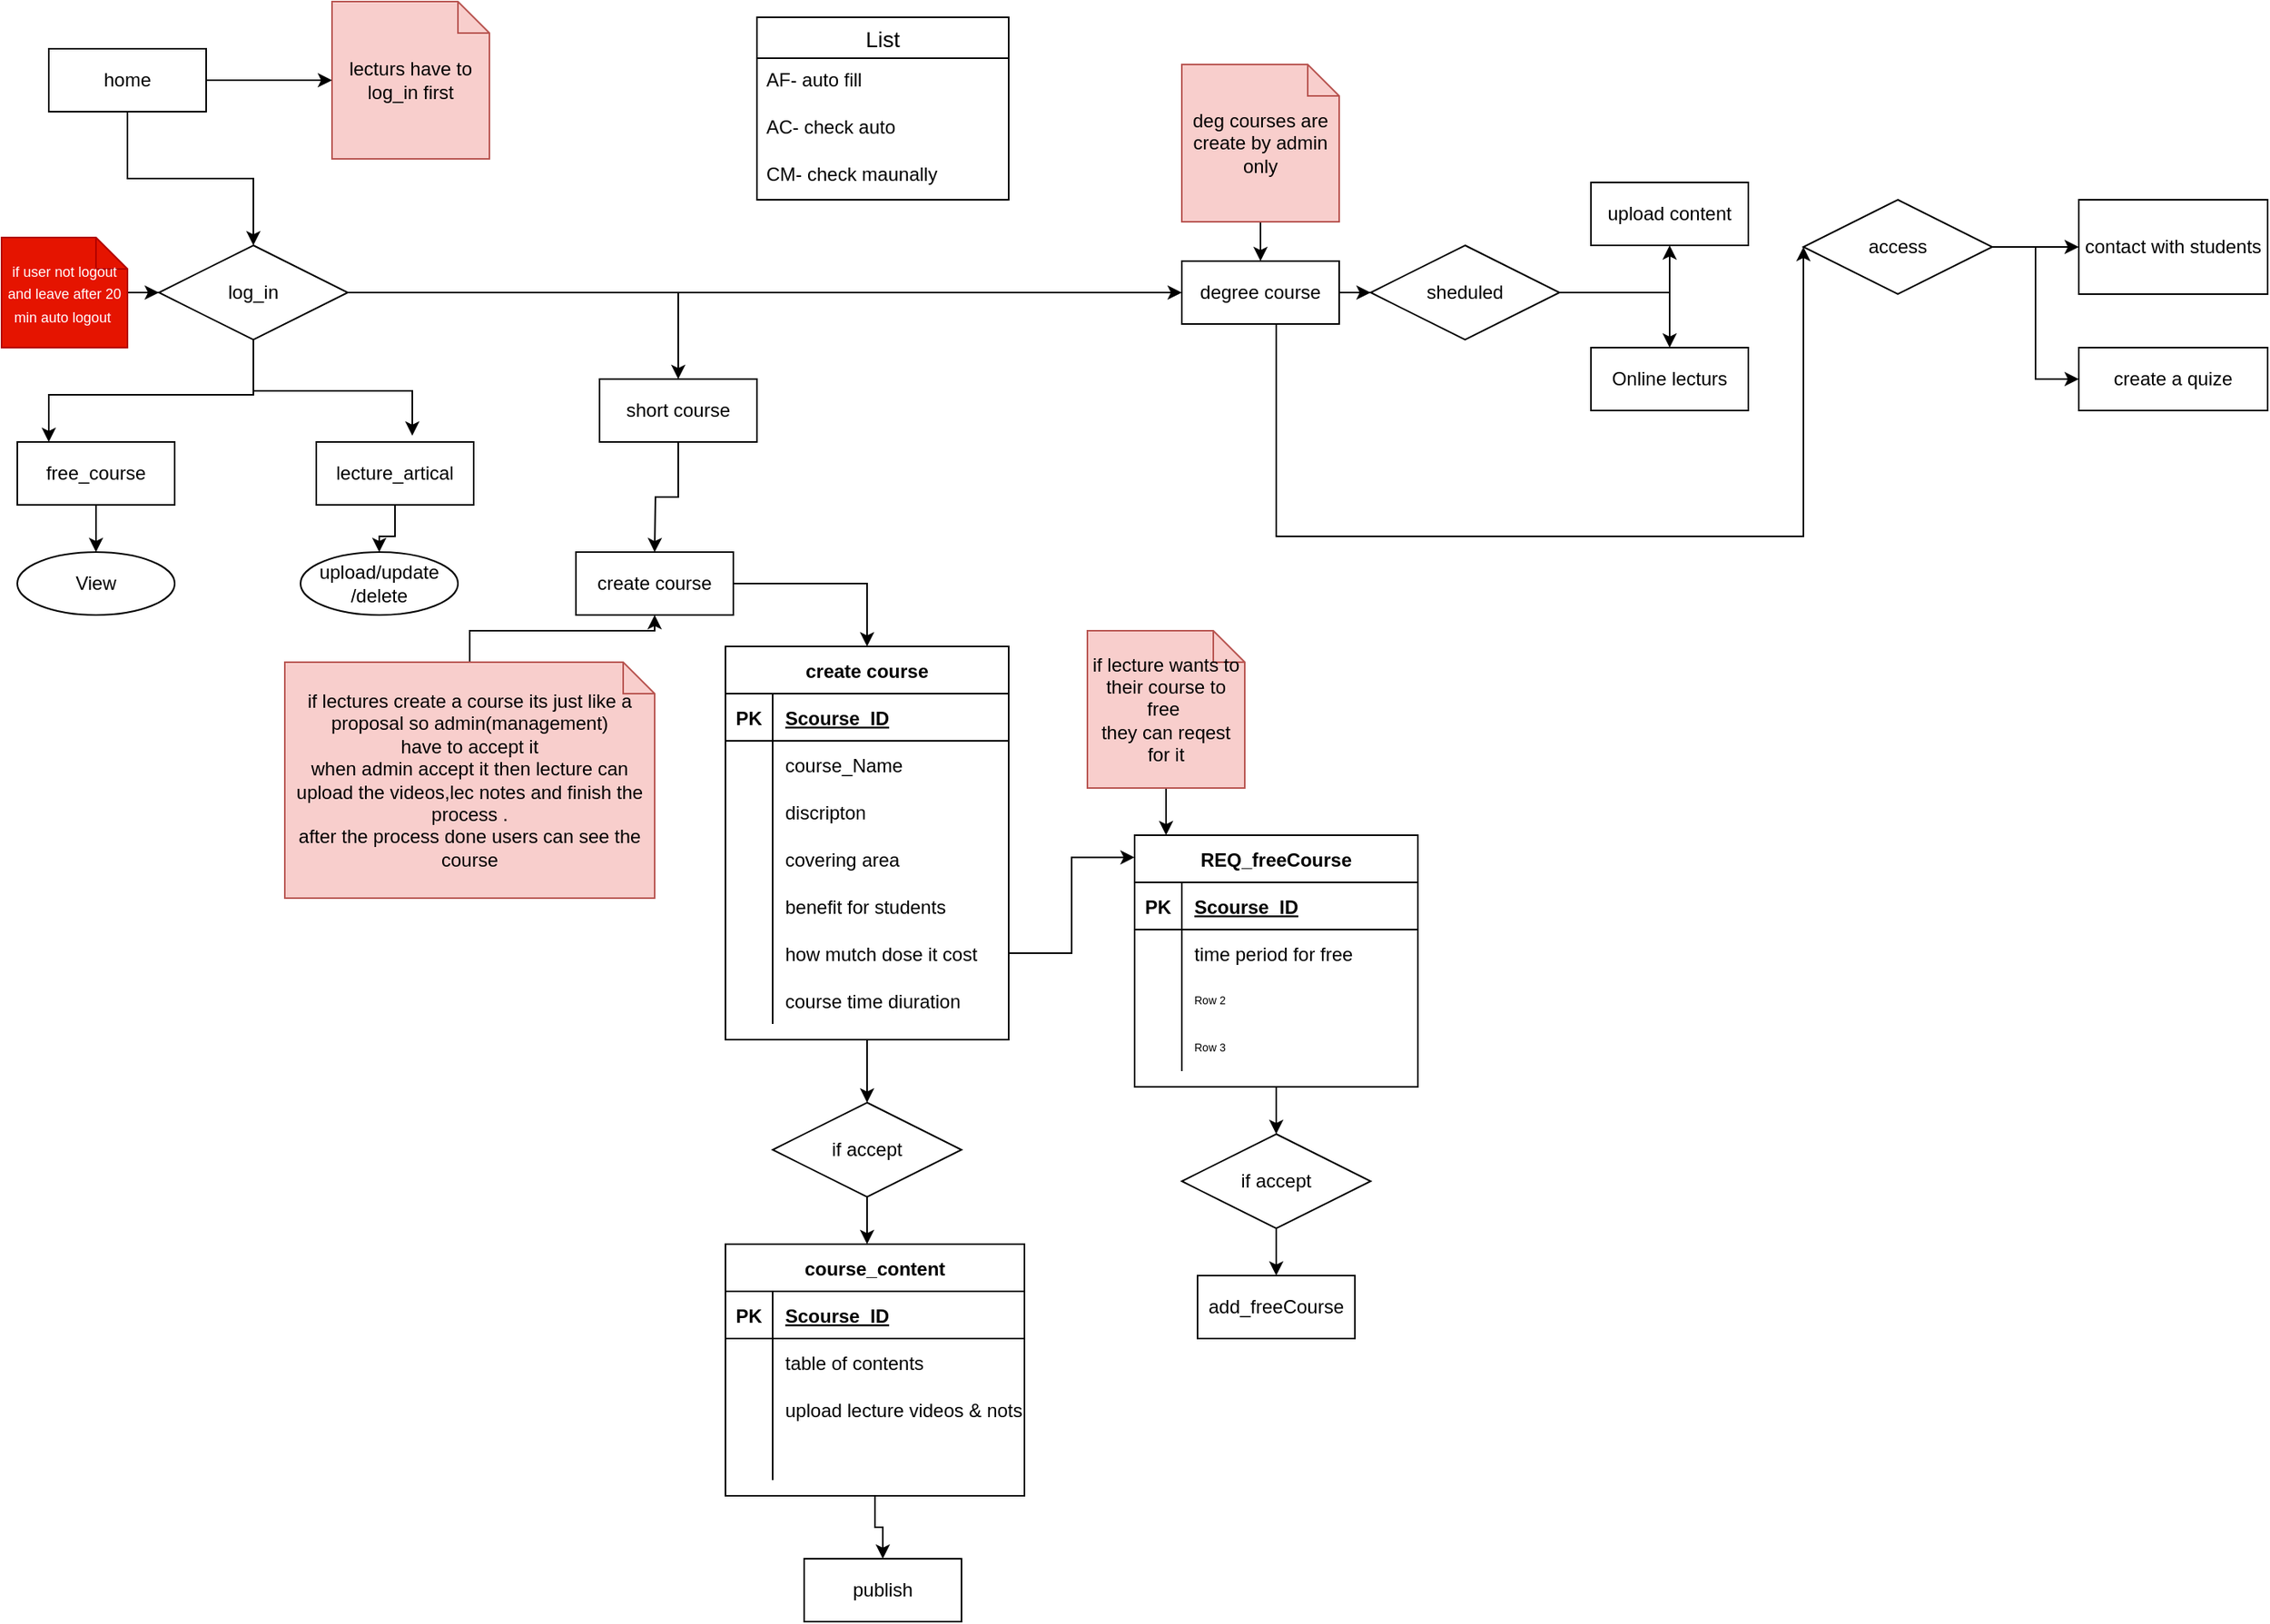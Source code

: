 <mxfile version="14.9.6" type="device"><diagram id="F09573pkHg5gLPBDCzIH" name="Page-1"><mxGraphModel dx="2595" dy="1540" grid="1" gridSize="10" guides="1" tooltips="1" connect="1" arrows="1" fold="1" page="1" pageScale="1" pageWidth="850" pageHeight="1100" math="0" shadow="0"><root><mxCell id="0"/><mxCell id="1" parent="0"/><mxCell id="kb7XsU-0HF1aktOe5NWu-139" value="home" style="whiteSpace=wrap;html=1;align=center;" vertex="1" parent="1"><mxGeometry x="40" y="70" width="100" height="40" as="geometry"/></mxCell><mxCell id="kb7XsU-0HF1aktOe5NWu-279" style="edgeStyle=orthogonalEdgeStyle;rounded=0;orthogonalLoop=1;jettySize=auto;html=1;entryX=0.5;entryY=0;entryDx=0;entryDy=0;" edge="1" parent="1" source="kb7XsU-0HF1aktOe5NWu-143" target="kb7XsU-0HF1aktOe5NWu-173"><mxGeometry relative="1" as="geometry"/></mxCell><mxCell id="kb7XsU-0HF1aktOe5NWu-280" style="edgeStyle=orthogonalEdgeStyle;rounded=0;orthogonalLoop=1;jettySize=auto;html=1;" edge="1" parent="1" source="kb7XsU-0HF1aktOe5NWu-143"><mxGeometry relative="1" as="geometry"><mxPoint x="760" y="225" as="targetPoint"/></mxGeometry></mxCell><mxCell id="kb7XsU-0HF1aktOe5NWu-143" value="log_in" style="shape=rhombus;perimeter=rhombusPerimeter;whiteSpace=wrap;html=1;align=center;" vertex="1" parent="1"><mxGeometry x="110" y="195" width="120" height="60" as="geometry"/></mxCell><mxCell id="kb7XsU-0HF1aktOe5NWu-137" style="edgeStyle=orthogonalEdgeStyle;rounded=0;orthogonalLoop=1;jettySize=auto;html=1;entryX=0.5;entryY=0;entryDx=0;entryDy=0;" edge="1" parent="1" source="kb7XsU-0HF1aktOe5NWu-139" target="kb7XsU-0HF1aktOe5NWu-143"><mxGeometry x="40" y="40" as="geometry"><mxPoint x="120" y="170" as="targetPoint"/></mxGeometry></mxCell><mxCell id="kb7XsU-0HF1aktOe5NWu-278" value="" style="edgeStyle=orthogonalEdgeStyle;rounded=0;orthogonalLoop=1;jettySize=auto;html=1;" edge="1" parent="1" source="kb7XsU-0HF1aktOe5NWu-160" target="kb7XsU-0HF1aktOe5NWu-277"><mxGeometry relative="1" as="geometry"/></mxCell><mxCell id="kb7XsU-0HF1aktOe5NWu-160" value="free_course" style="whiteSpace=wrap;html=1;align=center;" vertex="1" parent="1"><mxGeometry x="20" y="320" width="100" height="40" as="geometry"/></mxCell><mxCell id="kb7XsU-0HF1aktOe5NWu-141" style="edgeStyle=orthogonalEdgeStyle;rounded=0;orthogonalLoop=1;jettySize=auto;html=1;" edge="1" parent="1" source="kb7XsU-0HF1aktOe5NWu-143" target="kb7XsU-0HF1aktOe5NWu-160"><mxGeometry x="40" y="40" as="geometry"><Array as="points"><mxPoint x="170" y="290"/><mxPoint x="40" y="290"/></Array></mxGeometry></mxCell><mxCell id="kb7XsU-0HF1aktOe5NWu-276" value="" style="edgeStyle=orthogonalEdgeStyle;rounded=0;orthogonalLoop=1;jettySize=auto;html=1;" edge="1" parent="1" source="kb7XsU-0HF1aktOe5NWu-161" target="kb7XsU-0HF1aktOe5NWu-275"><mxGeometry relative="1" as="geometry"/></mxCell><mxCell id="kb7XsU-0HF1aktOe5NWu-161" value="lecture_artical" style="whiteSpace=wrap;html=1;align=center;" vertex="1" parent="1"><mxGeometry x="210" y="320" width="100" height="40" as="geometry"/></mxCell><mxCell id="kb7XsU-0HF1aktOe5NWu-140" style="edgeStyle=orthogonalEdgeStyle;rounded=0;orthogonalLoop=1;jettySize=auto;html=1;entryX=0.61;entryY=-0.1;entryDx=0;entryDy=0;entryPerimeter=0;" edge="1" parent="1" source="kb7XsU-0HF1aktOe5NWu-143" target="kb7XsU-0HF1aktOe5NWu-161"><mxGeometry x="40" y="40" as="geometry"/></mxCell><mxCell id="kb7XsU-0HF1aktOe5NWu-165" value="lecturs have to log_in first" style="shape=note;size=20;whiteSpace=wrap;html=1;fillColor=#f8cecc;strokeColor=#b85450;" vertex="1" parent="1"><mxGeometry x="220" y="40" width="100" height="100" as="geometry"/></mxCell><mxCell id="kb7XsU-0HF1aktOe5NWu-138" style="edgeStyle=orthogonalEdgeStyle;rounded=0;orthogonalLoop=1;jettySize=auto;html=1;entryX=0;entryY=0.5;entryDx=0;entryDy=0;entryPerimeter=0;" edge="1" parent="1" source="kb7XsU-0HF1aktOe5NWu-139" target="kb7XsU-0HF1aktOe5NWu-165"><mxGeometry x="40" y="40" as="geometry"/></mxCell><mxCell id="kb7XsU-0HF1aktOe5NWu-166" style="edgeStyle=orthogonalEdgeStyle;rounded=0;orthogonalLoop=1;jettySize=auto;html=1;" edge="1" parent="1" source="kb7XsU-0HF1aktOe5NWu-167" target="kb7XsU-0HF1aktOe5NWu-143"><mxGeometry x="40" y="40" as="geometry"/></mxCell><mxCell id="kb7XsU-0HF1aktOe5NWu-167" value="&lt;font style=&quot;font-size: 9px&quot;&gt;if user not logout and leave after 20 min auto logout&amp;nbsp;&lt;/font&gt;" style="shape=note;size=20;whiteSpace=wrap;html=1;fillColor=#e51400;strokeColor=#B20000;fontColor=#ffffff;" vertex="1" parent="1"><mxGeometry x="10" y="190" width="80" height="70" as="geometry"/></mxCell><mxCell id="kb7XsU-0HF1aktOe5NWu-282" value="" style="edgeStyle=orthogonalEdgeStyle;rounded=0;orthogonalLoop=1;jettySize=auto;html=1;" edge="1" parent="1" source="kb7XsU-0HF1aktOe5NWu-173"><mxGeometry relative="1" as="geometry"><mxPoint x="425" y="390" as="targetPoint"/></mxGeometry></mxCell><mxCell id="kb7XsU-0HF1aktOe5NWu-173" value="short course" style="whiteSpace=wrap;html=1;align=center;fillColor=none;" vertex="1" parent="1"><mxGeometry x="390" y="280" width="100" height="40" as="geometry"/></mxCell><mxCell id="kb7XsU-0HF1aktOe5NWu-356" value="" style="edgeStyle=orthogonalEdgeStyle;rounded=0;orthogonalLoop=1;jettySize=auto;html=1;fontSize=7;entryX=0;entryY=0.5;entryDx=0;entryDy=0;" edge="1" parent="1" source="kb7XsU-0HF1aktOe5NWu-175" target="kb7XsU-0HF1aktOe5NWu-359"><mxGeometry relative="1" as="geometry"><mxPoint x="920" y="250" as="targetPoint"/></mxGeometry></mxCell><mxCell id="kb7XsU-0HF1aktOe5NWu-363" style="edgeStyle=orthogonalEdgeStyle;rounded=0;orthogonalLoop=1;jettySize=auto;html=1;entryX=0;entryY=0.5;entryDx=0;entryDy=0;fontSize=12;" edge="1" parent="1" source="kb7XsU-0HF1aktOe5NWu-175" target="kb7XsU-0HF1aktOe5NWu-362"><mxGeometry relative="1" as="geometry"><Array as="points"><mxPoint x="820" y="380"/></Array></mxGeometry></mxCell><mxCell id="kb7XsU-0HF1aktOe5NWu-175" value="degree course" style="whiteSpace=wrap;html=1;align=center;fillColor=none;" vertex="1" parent="1"><mxGeometry x="760" y="205" width="100" height="40" as="geometry"/></mxCell><mxCell id="kb7XsU-0HF1aktOe5NWu-180" value="List" style="swimlane;fontStyle=0;childLayout=stackLayout;horizontal=1;startSize=26;horizontalStack=0;resizeParent=1;resizeParentMax=0;resizeLast=0;collapsible=1;marginBottom=0;align=center;fontSize=14;fillColor=none;" vertex="1" parent="1"><mxGeometry x="490" y="50" width="160" height="116" as="geometry"/></mxCell><mxCell id="kb7XsU-0HF1aktOe5NWu-181" value="AF- auto fill" style="text;strokeColor=none;fillColor=none;spacingLeft=4;spacingRight=4;overflow=hidden;rotatable=0;points=[[0,0.5],[1,0.5]];portConstraint=eastwest;fontSize=12;" vertex="1" parent="kb7XsU-0HF1aktOe5NWu-180"><mxGeometry y="26" width="160" height="30" as="geometry"/></mxCell><mxCell id="kb7XsU-0HF1aktOe5NWu-182" value="AC- check auto" style="text;strokeColor=none;fillColor=none;spacingLeft=4;spacingRight=4;overflow=hidden;rotatable=0;points=[[0,0.5],[1,0.5]];portConstraint=eastwest;fontSize=12;" vertex="1" parent="kb7XsU-0HF1aktOe5NWu-180"><mxGeometry y="56" width="160" height="30" as="geometry"/></mxCell><mxCell id="kb7XsU-0HF1aktOe5NWu-183" value="CM- check maunally" style="text;strokeColor=none;fillColor=none;spacingLeft=4;spacingRight=4;overflow=hidden;rotatable=0;points=[[0,0.5],[1,0.5]];portConstraint=eastwest;fontSize=12;" vertex="1" parent="kb7XsU-0HF1aktOe5NWu-180"><mxGeometry y="86" width="160" height="30" as="geometry"/></mxCell><mxCell id="kb7XsU-0HF1aktOe5NWu-275" value="upload/update&lt;br&gt;/delete" style="ellipse;whiteSpace=wrap;html=1;" vertex="1" parent="1"><mxGeometry x="200" y="390" width="100" height="40" as="geometry"/></mxCell><mxCell id="kb7XsU-0HF1aktOe5NWu-277" value="View" style="ellipse;whiteSpace=wrap;html=1;" vertex="1" parent="1"><mxGeometry x="20" y="390" width="100" height="40" as="geometry"/></mxCell><mxCell id="kb7XsU-0HF1aktOe5NWu-345" style="edgeStyle=orthogonalEdgeStyle;rounded=0;orthogonalLoop=1;jettySize=auto;html=1;entryX=0.5;entryY=1;entryDx=0;entryDy=0;fontSize=7;" edge="1" parent="1" source="kb7XsU-0HF1aktOe5NWu-283" target="kb7XsU-0HF1aktOe5NWu-284"><mxGeometry relative="1" as="geometry"/></mxCell><mxCell id="kb7XsU-0HF1aktOe5NWu-283" value="if lectures create a course its just like a proposal so&amp;nbsp;admin(management)&lt;br&gt;have to accept it&lt;br&gt;when admin accept it then lecture can upload the videos,lec notes and finish the process .&lt;br&gt;after the process done users can see the course" style="shape=note;size=20;whiteSpace=wrap;html=1;fillColor=#f8cecc;strokeColor=#b85450;" vertex="1" parent="1"><mxGeometry x="190" y="460" width="235" height="150" as="geometry"/></mxCell><mxCell id="kb7XsU-0HF1aktOe5NWu-310" style="edgeStyle=orthogonalEdgeStyle;rounded=0;orthogonalLoop=1;jettySize=auto;html=1;entryX=0.5;entryY=0;entryDx=0;entryDy=0;" edge="1" parent="1" source="kb7XsU-0HF1aktOe5NWu-284" target="kb7XsU-0HF1aktOe5NWu-285"><mxGeometry relative="1" as="geometry"><Array as="points"><mxPoint x="560" y="410"/></Array></mxGeometry></mxCell><mxCell id="kb7XsU-0HF1aktOe5NWu-284" value="create course" style="whiteSpace=wrap;html=1;align=center;" vertex="1" parent="1"><mxGeometry x="375" y="390" width="100" height="40" as="geometry"/></mxCell><mxCell id="kb7XsU-0HF1aktOe5NWu-312" style="edgeStyle=orthogonalEdgeStyle;rounded=0;orthogonalLoop=1;jettySize=auto;html=1;entryX=0.5;entryY=0;entryDx=0;entryDy=0;" edge="1" parent="1" source="kb7XsU-0HF1aktOe5NWu-285" target="kb7XsU-0HF1aktOe5NWu-311"><mxGeometry relative="1" as="geometry"/></mxCell><mxCell id="kb7XsU-0HF1aktOe5NWu-285" value="create course" style="shape=table;startSize=30;container=1;collapsible=1;childLayout=tableLayout;fixedRows=1;rowLines=0;fontStyle=1;align=center;resizeLast=1;" vertex="1" parent="1"><mxGeometry x="470" y="450" width="180" height="250" as="geometry"/></mxCell><mxCell id="kb7XsU-0HF1aktOe5NWu-286" value="" style="shape=partialRectangle;collapsible=0;dropTarget=0;pointerEvents=0;fillColor=none;top=0;left=0;bottom=1;right=0;points=[[0,0.5],[1,0.5]];portConstraint=eastwest;" vertex="1" parent="kb7XsU-0HF1aktOe5NWu-285"><mxGeometry y="30" width="180" height="30" as="geometry"/></mxCell><mxCell id="kb7XsU-0HF1aktOe5NWu-287" value="PK" style="shape=partialRectangle;connectable=0;fillColor=none;top=0;left=0;bottom=0;right=0;fontStyle=1;overflow=hidden;" vertex="1" parent="kb7XsU-0HF1aktOe5NWu-286"><mxGeometry width="30" height="30" as="geometry"/></mxCell><mxCell id="kb7XsU-0HF1aktOe5NWu-288" value="Scourse_ID" style="shape=partialRectangle;connectable=0;fillColor=none;top=0;left=0;bottom=0;right=0;align=left;spacingLeft=6;fontStyle=5;overflow=hidden;" vertex="1" parent="kb7XsU-0HF1aktOe5NWu-286"><mxGeometry x="30" width="150" height="30" as="geometry"/></mxCell><mxCell id="kb7XsU-0HF1aktOe5NWu-289" value="" style="shape=partialRectangle;collapsible=0;dropTarget=0;pointerEvents=0;fillColor=none;top=0;left=0;bottom=0;right=0;points=[[0,0.5],[1,0.5]];portConstraint=eastwest;" vertex="1" parent="kb7XsU-0HF1aktOe5NWu-285"><mxGeometry y="60" width="180" height="30" as="geometry"/></mxCell><mxCell id="kb7XsU-0HF1aktOe5NWu-290" value="" style="shape=partialRectangle;connectable=0;fillColor=none;top=0;left=0;bottom=0;right=0;editable=1;overflow=hidden;" vertex="1" parent="kb7XsU-0HF1aktOe5NWu-289"><mxGeometry width="30" height="30" as="geometry"/></mxCell><mxCell id="kb7XsU-0HF1aktOe5NWu-291" value="course_Name" style="shape=partialRectangle;connectable=0;fillColor=none;top=0;left=0;bottom=0;right=0;align=left;spacingLeft=6;overflow=hidden;" vertex="1" parent="kb7XsU-0HF1aktOe5NWu-289"><mxGeometry x="30" width="150" height="30" as="geometry"/></mxCell><mxCell id="kb7XsU-0HF1aktOe5NWu-292" value="" style="shape=partialRectangle;collapsible=0;dropTarget=0;pointerEvents=0;fillColor=none;top=0;left=0;bottom=0;right=0;points=[[0,0.5],[1,0.5]];portConstraint=eastwest;" vertex="1" parent="kb7XsU-0HF1aktOe5NWu-285"><mxGeometry y="90" width="180" height="30" as="geometry"/></mxCell><mxCell id="kb7XsU-0HF1aktOe5NWu-293" value="" style="shape=partialRectangle;connectable=0;fillColor=none;top=0;left=0;bottom=0;right=0;editable=1;overflow=hidden;" vertex="1" parent="kb7XsU-0HF1aktOe5NWu-292"><mxGeometry width="30" height="30" as="geometry"/></mxCell><mxCell id="kb7XsU-0HF1aktOe5NWu-294" value="discripton" style="shape=partialRectangle;connectable=0;fillColor=none;top=0;left=0;bottom=0;right=0;align=left;spacingLeft=6;overflow=hidden;" vertex="1" parent="kb7XsU-0HF1aktOe5NWu-292"><mxGeometry x="30" width="150" height="30" as="geometry"/></mxCell><mxCell id="kb7XsU-0HF1aktOe5NWu-295" value="" style="shape=partialRectangle;collapsible=0;dropTarget=0;pointerEvents=0;fillColor=none;top=0;left=0;bottom=0;right=0;points=[[0,0.5],[1,0.5]];portConstraint=eastwest;" vertex="1" parent="kb7XsU-0HF1aktOe5NWu-285"><mxGeometry y="120" width="180" height="30" as="geometry"/></mxCell><mxCell id="kb7XsU-0HF1aktOe5NWu-296" value="" style="shape=partialRectangle;connectable=0;fillColor=none;top=0;left=0;bottom=0;right=0;editable=1;overflow=hidden;" vertex="1" parent="kb7XsU-0HF1aktOe5NWu-295"><mxGeometry width="30" height="30" as="geometry"/></mxCell><mxCell id="kb7XsU-0HF1aktOe5NWu-297" value="covering area " style="shape=partialRectangle;connectable=0;fillColor=none;top=0;left=0;bottom=0;right=0;align=left;spacingLeft=6;overflow=hidden;" vertex="1" parent="kb7XsU-0HF1aktOe5NWu-295"><mxGeometry x="30" width="150" height="30" as="geometry"/></mxCell><mxCell id="kb7XsU-0HF1aktOe5NWu-299" value="" style="shape=partialRectangle;collapsible=0;dropTarget=0;pointerEvents=0;fillColor=none;top=0;left=0;bottom=0;right=0;points=[[0,0.5],[1,0.5]];portConstraint=eastwest;" vertex="1" parent="kb7XsU-0HF1aktOe5NWu-285"><mxGeometry y="150" width="180" height="30" as="geometry"/></mxCell><mxCell id="kb7XsU-0HF1aktOe5NWu-300" value="" style="shape=partialRectangle;connectable=0;fillColor=none;top=0;left=0;bottom=0;right=0;editable=1;overflow=hidden;" vertex="1" parent="kb7XsU-0HF1aktOe5NWu-299"><mxGeometry width="30" height="30" as="geometry"/></mxCell><mxCell id="kb7XsU-0HF1aktOe5NWu-301" value="benefit for students" style="shape=partialRectangle;connectable=0;fillColor=none;top=0;left=0;bottom=0;right=0;align=left;spacingLeft=6;overflow=hidden;" vertex="1" parent="kb7XsU-0HF1aktOe5NWu-299"><mxGeometry x="30" width="150" height="30" as="geometry"/></mxCell><mxCell id="kb7XsU-0HF1aktOe5NWu-303" value="" style="shape=partialRectangle;collapsible=0;dropTarget=0;pointerEvents=0;fillColor=none;top=0;left=0;bottom=0;right=0;points=[[0,0.5],[1,0.5]];portConstraint=eastwest;" vertex="1" parent="kb7XsU-0HF1aktOe5NWu-285"><mxGeometry y="180" width="180" height="30" as="geometry"/></mxCell><mxCell id="kb7XsU-0HF1aktOe5NWu-304" value="" style="shape=partialRectangle;connectable=0;fillColor=none;top=0;left=0;bottom=0;right=0;editable=1;overflow=hidden;" vertex="1" parent="kb7XsU-0HF1aktOe5NWu-303"><mxGeometry width="30" height="30" as="geometry"/></mxCell><mxCell id="kb7XsU-0HF1aktOe5NWu-305" value="how mutch dose it cost" style="shape=partialRectangle;connectable=0;fillColor=none;top=0;left=0;bottom=0;right=0;align=left;spacingLeft=6;overflow=hidden;" vertex="1" parent="kb7XsU-0HF1aktOe5NWu-303"><mxGeometry x="30" width="150" height="30" as="geometry"/></mxCell><mxCell id="kb7XsU-0HF1aktOe5NWu-307" value="" style="shape=partialRectangle;collapsible=0;dropTarget=0;pointerEvents=0;fillColor=none;top=0;left=0;bottom=0;right=0;points=[[0,0.5],[1,0.5]];portConstraint=eastwest;" vertex="1" parent="kb7XsU-0HF1aktOe5NWu-285"><mxGeometry y="210" width="180" height="30" as="geometry"/></mxCell><mxCell id="kb7XsU-0HF1aktOe5NWu-308" value="" style="shape=partialRectangle;connectable=0;fillColor=none;top=0;left=0;bottom=0;right=0;editable=1;overflow=hidden;" vertex="1" parent="kb7XsU-0HF1aktOe5NWu-307"><mxGeometry width="30" height="30" as="geometry"/></mxCell><mxCell id="kb7XsU-0HF1aktOe5NWu-309" value="course time diuration " style="shape=partialRectangle;connectable=0;fillColor=none;top=0;left=0;bottom=0;right=0;align=left;spacingLeft=6;overflow=hidden;" vertex="1" parent="kb7XsU-0HF1aktOe5NWu-307"><mxGeometry x="30" width="150" height="30" as="geometry"/></mxCell><mxCell id="kb7XsU-0HF1aktOe5NWu-326" value="" style="edgeStyle=orthogonalEdgeStyle;rounded=0;orthogonalLoop=1;jettySize=auto;html=1;" edge="1" parent="1" source="kb7XsU-0HF1aktOe5NWu-311"><mxGeometry relative="1" as="geometry"><mxPoint x="560" y="830" as="targetPoint"/></mxGeometry></mxCell><mxCell id="kb7XsU-0HF1aktOe5NWu-311" value="if accept" style="shape=rhombus;perimeter=rhombusPerimeter;whiteSpace=wrap;html=1;align=center;" vertex="1" parent="1"><mxGeometry x="500" y="740" width="120" height="60" as="geometry"/></mxCell><mxCell id="kb7XsU-0HF1aktOe5NWu-351" value="" style="edgeStyle=orthogonalEdgeStyle;rounded=0;orthogonalLoop=1;jettySize=auto;html=1;fontSize=7;" edge="1" parent="1" source="kb7XsU-0HF1aktOe5NWu-313" target="kb7XsU-0HF1aktOe5NWu-350"><mxGeometry relative="1" as="geometry"/></mxCell><mxCell id="kb7XsU-0HF1aktOe5NWu-313" value="course_content" style="shape=table;startSize=30;container=1;collapsible=1;childLayout=tableLayout;fixedRows=1;rowLines=0;fontStyle=1;align=center;resizeLast=1;" vertex="1" parent="1"><mxGeometry x="470" y="830" width="190" height="160" as="geometry"/></mxCell><mxCell id="kb7XsU-0HF1aktOe5NWu-314" value="" style="shape=partialRectangle;collapsible=0;dropTarget=0;pointerEvents=0;fillColor=none;top=0;left=0;bottom=1;right=0;points=[[0,0.5],[1,0.5]];portConstraint=eastwest;" vertex="1" parent="kb7XsU-0HF1aktOe5NWu-313"><mxGeometry y="30" width="190" height="30" as="geometry"/></mxCell><mxCell id="kb7XsU-0HF1aktOe5NWu-315" value="PK" style="shape=partialRectangle;connectable=0;fillColor=none;top=0;left=0;bottom=0;right=0;fontStyle=1;overflow=hidden;" vertex="1" parent="kb7XsU-0HF1aktOe5NWu-314"><mxGeometry width="30" height="30" as="geometry"/></mxCell><mxCell id="kb7XsU-0HF1aktOe5NWu-316" value="Scourse_ID" style="shape=partialRectangle;connectable=0;fillColor=none;top=0;left=0;bottom=0;right=0;align=left;spacingLeft=6;fontStyle=5;overflow=hidden;" vertex="1" parent="kb7XsU-0HF1aktOe5NWu-314"><mxGeometry x="30" width="160" height="30" as="geometry"/></mxCell><mxCell id="kb7XsU-0HF1aktOe5NWu-317" value="" style="shape=partialRectangle;collapsible=0;dropTarget=0;pointerEvents=0;fillColor=none;top=0;left=0;bottom=0;right=0;points=[[0,0.5],[1,0.5]];portConstraint=eastwest;" vertex="1" parent="kb7XsU-0HF1aktOe5NWu-313"><mxGeometry y="60" width="190" height="30" as="geometry"/></mxCell><mxCell id="kb7XsU-0HF1aktOe5NWu-318" value="" style="shape=partialRectangle;connectable=0;fillColor=none;top=0;left=0;bottom=0;right=0;editable=1;overflow=hidden;" vertex="1" parent="kb7XsU-0HF1aktOe5NWu-317"><mxGeometry width="30" height="30" as="geometry"/></mxCell><mxCell id="kb7XsU-0HF1aktOe5NWu-319" value="table of contents" style="shape=partialRectangle;connectable=0;fillColor=none;top=0;left=0;bottom=0;right=0;align=left;spacingLeft=6;overflow=hidden;" vertex="1" parent="kb7XsU-0HF1aktOe5NWu-317"><mxGeometry x="30" width="160" height="30" as="geometry"/></mxCell><mxCell id="kb7XsU-0HF1aktOe5NWu-320" value="" style="shape=partialRectangle;collapsible=0;dropTarget=0;pointerEvents=0;fillColor=none;top=0;left=0;bottom=0;right=0;points=[[0,0.5],[1,0.5]];portConstraint=eastwest;" vertex="1" parent="kb7XsU-0HF1aktOe5NWu-313"><mxGeometry y="90" width="190" height="30" as="geometry"/></mxCell><mxCell id="kb7XsU-0HF1aktOe5NWu-321" value="" style="shape=partialRectangle;connectable=0;fillColor=none;top=0;left=0;bottom=0;right=0;editable=1;overflow=hidden;" vertex="1" parent="kb7XsU-0HF1aktOe5NWu-320"><mxGeometry width="30" height="30" as="geometry"/></mxCell><mxCell id="kb7XsU-0HF1aktOe5NWu-322" value="upload lecture videos &amp; nots" style="shape=partialRectangle;connectable=0;fillColor=none;top=0;left=0;bottom=0;right=0;align=left;spacingLeft=6;overflow=hidden;" vertex="1" parent="kb7XsU-0HF1aktOe5NWu-320"><mxGeometry x="30" width="160" height="30" as="geometry"/></mxCell><mxCell id="kb7XsU-0HF1aktOe5NWu-323" value="" style="shape=partialRectangle;collapsible=0;dropTarget=0;pointerEvents=0;fillColor=none;top=0;left=0;bottom=0;right=0;points=[[0,0.5],[1,0.5]];portConstraint=eastwest;" vertex="1" parent="kb7XsU-0HF1aktOe5NWu-313"><mxGeometry y="120" width="190" height="30" as="geometry"/></mxCell><mxCell id="kb7XsU-0HF1aktOe5NWu-324" value="" style="shape=partialRectangle;connectable=0;fillColor=none;top=0;left=0;bottom=0;right=0;editable=1;overflow=hidden;" vertex="1" parent="kb7XsU-0HF1aktOe5NWu-323"><mxGeometry width="30" height="30" as="geometry"/></mxCell><mxCell id="kb7XsU-0HF1aktOe5NWu-325" value="" style="shape=partialRectangle;connectable=0;fillColor=none;top=0;left=0;bottom=0;right=0;align=left;spacingLeft=6;overflow=hidden;" vertex="1" parent="kb7XsU-0HF1aktOe5NWu-323"><mxGeometry x="30" width="160" height="30" as="geometry"/></mxCell><mxCell id="kb7XsU-0HF1aktOe5NWu-344" value="" style="edgeStyle=orthogonalEdgeStyle;rounded=0;orthogonalLoop=1;jettySize=auto;html=1;fontSize=7;" edge="1" parent="1" source="kb7XsU-0HF1aktOe5NWu-329"><mxGeometry relative="1" as="geometry"><mxPoint x="750" y="570" as="targetPoint"/></mxGeometry></mxCell><mxCell id="kb7XsU-0HF1aktOe5NWu-329" value="if lecture wants to their course to free&amp;nbsp;&lt;br&gt;they can reqest for it" style="shape=note;size=20;whiteSpace=wrap;html=1;fillColor=#f8cecc;strokeColor=#b85450;" vertex="1" parent="1"><mxGeometry x="700" y="440" width="100" height="100" as="geometry"/></mxCell><mxCell id="kb7XsU-0HF1aktOe5NWu-347" value="" style="edgeStyle=orthogonalEdgeStyle;rounded=0;orthogonalLoop=1;jettySize=auto;html=1;fontSize=7;" edge="1" parent="1" source="kb7XsU-0HF1aktOe5NWu-330" target="kb7XsU-0HF1aktOe5NWu-346"><mxGeometry relative="1" as="geometry"/></mxCell><mxCell id="kb7XsU-0HF1aktOe5NWu-330" value="REQ_freeCourse" style="shape=table;startSize=30;container=1;collapsible=1;childLayout=tableLayout;fixedRows=1;rowLines=0;fontStyle=1;align=center;resizeLast=1;" vertex="1" parent="1"><mxGeometry x="730" y="570" width="180" height="160" as="geometry"/></mxCell><mxCell id="kb7XsU-0HF1aktOe5NWu-331" value="" style="shape=partialRectangle;collapsible=0;dropTarget=0;pointerEvents=0;fillColor=none;top=0;left=0;bottom=1;right=0;points=[[0,0.5],[1,0.5]];portConstraint=eastwest;" vertex="1" parent="kb7XsU-0HF1aktOe5NWu-330"><mxGeometry y="30" width="180" height="30" as="geometry"/></mxCell><mxCell id="kb7XsU-0HF1aktOe5NWu-332" value="PK" style="shape=partialRectangle;connectable=0;fillColor=none;top=0;left=0;bottom=0;right=0;fontStyle=1;overflow=hidden;" vertex="1" parent="kb7XsU-0HF1aktOe5NWu-331"><mxGeometry width="30" height="30" as="geometry"/></mxCell><mxCell id="kb7XsU-0HF1aktOe5NWu-333" value="Scourse_ID" style="shape=partialRectangle;connectable=0;fillColor=none;top=0;left=0;bottom=0;right=0;align=left;spacingLeft=6;fontStyle=5;overflow=hidden;" vertex="1" parent="kb7XsU-0HF1aktOe5NWu-331"><mxGeometry x="30" width="150" height="30" as="geometry"/></mxCell><mxCell id="kb7XsU-0HF1aktOe5NWu-334" value="" style="shape=partialRectangle;collapsible=0;dropTarget=0;pointerEvents=0;fillColor=none;top=0;left=0;bottom=0;right=0;points=[[0,0.5],[1,0.5]];portConstraint=eastwest;" vertex="1" parent="kb7XsU-0HF1aktOe5NWu-330"><mxGeometry y="60" width="180" height="30" as="geometry"/></mxCell><mxCell id="kb7XsU-0HF1aktOe5NWu-335" value="" style="shape=partialRectangle;connectable=0;fillColor=none;top=0;left=0;bottom=0;right=0;editable=1;overflow=hidden;" vertex="1" parent="kb7XsU-0HF1aktOe5NWu-334"><mxGeometry width="30" height="30" as="geometry"/></mxCell><mxCell id="kb7XsU-0HF1aktOe5NWu-336" value="time period for free" style="shape=partialRectangle;connectable=0;fillColor=none;top=0;left=0;bottom=0;right=0;align=left;spacingLeft=6;overflow=hidden;" vertex="1" parent="kb7XsU-0HF1aktOe5NWu-334"><mxGeometry x="30" width="150" height="30" as="geometry"/></mxCell><mxCell id="kb7XsU-0HF1aktOe5NWu-337" value="" style="shape=partialRectangle;collapsible=0;dropTarget=0;pointerEvents=0;fillColor=none;top=0;left=0;bottom=0;right=0;points=[[0,0.5],[1,0.5]];portConstraint=eastwest;" vertex="1" parent="kb7XsU-0HF1aktOe5NWu-330"><mxGeometry y="90" width="180" height="30" as="geometry"/></mxCell><mxCell id="kb7XsU-0HF1aktOe5NWu-338" value="" style="shape=partialRectangle;connectable=0;fillColor=none;top=0;left=0;bottom=0;right=0;editable=1;overflow=hidden;" vertex="1" parent="kb7XsU-0HF1aktOe5NWu-337"><mxGeometry width="30" height="30" as="geometry"/></mxCell><mxCell id="kb7XsU-0HF1aktOe5NWu-339" value="Row 2" style="shape=partialRectangle;connectable=0;fillColor=none;top=0;left=0;bottom=0;right=0;align=left;spacingLeft=6;overflow=hidden;fontSize=7;" vertex="1" parent="kb7XsU-0HF1aktOe5NWu-337"><mxGeometry x="30" width="150" height="30" as="geometry"/></mxCell><mxCell id="kb7XsU-0HF1aktOe5NWu-340" value="" style="shape=partialRectangle;collapsible=0;dropTarget=0;pointerEvents=0;fillColor=none;top=0;left=0;bottom=0;right=0;points=[[0,0.5],[1,0.5]];portConstraint=eastwest;" vertex="1" parent="kb7XsU-0HF1aktOe5NWu-330"><mxGeometry y="120" width="180" height="30" as="geometry"/></mxCell><mxCell id="kb7XsU-0HF1aktOe5NWu-341" value="" style="shape=partialRectangle;connectable=0;fillColor=none;top=0;left=0;bottom=0;right=0;editable=1;overflow=hidden;" vertex="1" parent="kb7XsU-0HF1aktOe5NWu-340"><mxGeometry width="30" height="30" as="geometry"/></mxCell><mxCell id="kb7XsU-0HF1aktOe5NWu-342" value="Row 3" style="shape=partialRectangle;connectable=0;fillColor=none;top=0;left=0;bottom=0;right=0;align=left;spacingLeft=6;overflow=hidden;fontSize=7;" vertex="1" parent="kb7XsU-0HF1aktOe5NWu-340"><mxGeometry x="30" width="150" height="30" as="geometry"/></mxCell><mxCell id="kb7XsU-0HF1aktOe5NWu-343" style="edgeStyle=orthogonalEdgeStyle;rounded=0;orthogonalLoop=1;jettySize=auto;html=1;entryX=0;entryY=0.088;entryDx=0;entryDy=0;entryPerimeter=0;" edge="1" parent="1" source="kb7XsU-0HF1aktOe5NWu-303" target="kb7XsU-0HF1aktOe5NWu-330"><mxGeometry relative="1" as="geometry"/></mxCell><mxCell id="kb7XsU-0HF1aktOe5NWu-349" value="" style="edgeStyle=orthogonalEdgeStyle;rounded=0;orthogonalLoop=1;jettySize=auto;html=1;fontSize=7;" edge="1" parent="1" source="kb7XsU-0HF1aktOe5NWu-346" target="kb7XsU-0HF1aktOe5NWu-348"><mxGeometry relative="1" as="geometry"/></mxCell><mxCell id="kb7XsU-0HF1aktOe5NWu-346" value="&lt;span style=&quot;font-size: 12px&quot;&gt;if accept&lt;/span&gt;" style="shape=rhombus;perimeter=rhombusPerimeter;whiteSpace=wrap;html=1;align=center;fontSize=7;" vertex="1" parent="1"><mxGeometry x="760" y="760" width="120" height="60" as="geometry"/></mxCell><mxCell id="kb7XsU-0HF1aktOe5NWu-348" value="&lt;span style=&quot;font-size: 12px&quot;&gt;add_freeCourse&lt;/span&gt;" style="whiteSpace=wrap;html=1;align=center;fontSize=7;" vertex="1" parent="1"><mxGeometry x="770" y="850" width="100" height="40" as="geometry"/></mxCell><mxCell id="kb7XsU-0HF1aktOe5NWu-350" value="&lt;span style=&quot;font-size: 12px&quot;&gt;publish&lt;/span&gt;" style="whiteSpace=wrap;html=1;align=center;fontSize=7;" vertex="1" parent="1"><mxGeometry x="520" y="1030" width="100" height="40" as="geometry"/></mxCell><mxCell id="kb7XsU-0HF1aktOe5NWu-353" value="" style="edgeStyle=orthogonalEdgeStyle;rounded=0;orthogonalLoop=1;jettySize=auto;html=1;fontSize=7;" edge="1" parent="1" source="kb7XsU-0HF1aktOe5NWu-352" target="kb7XsU-0HF1aktOe5NWu-175"><mxGeometry relative="1" as="geometry"/></mxCell><mxCell id="kb7XsU-0HF1aktOe5NWu-352" value="&lt;span style=&quot;font-size: 12px&quot;&gt;deg courses are create by admin only&lt;/span&gt;" style="shape=note;size=20;whiteSpace=wrap;html=1;fontSize=7;fillColor=#f8cecc;strokeColor=#b85450;" vertex="1" parent="1"><mxGeometry x="760" y="80" width="100" height="100" as="geometry"/></mxCell><mxCell id="kb7XsU-0HF1aktOe5NWu-357" value="&lt;span&gt;upload content&lt;/span&gt;" style="whiteSpace=wrap;html=1;align=center;fontSize=12;" vertex="1" parent="1"><mxGeometry x="1020" y="155" width="100" height="40" as="geometry"/></mxCell><mxCell id="kb7XsU-0HF1aktOe5NWu-358" value="Online lecturs" style="whiteSpace=wrap;html=1;align=center;fontSize=12;" vertex="1" parent="1"><mxGeometry x="1020" y="260" width="100" height="40" as="geometry"/></mxCell><mxCell id="kb7XsU-0HF1aktOe5NWu-360" style="edgeStyle=orthogonalEdgeStyle;rounded=0;orthogonalLoop=1;jettySize=auto;html=1;entryX=0.5;entryY=1;entryDx=0;entryDy=0;fontSize=12;" edge="1" parent="1" source="kb7XsU-0HF1aktOe5NWu-359" target="kb7XsU-0HF1aktOe5NWu-357"><mxGeometry relative="1" as="geometry"/></mxCell><mxCell id="kb7XsU-0HF1aktOe5NWu-361" style="edgeStyle=orthogonalEdgeStyle;rounded=0;orthogonalLoop=1;jettySize=auto;html=1;fontSize=12;" edge="1" parent="1" source="kb7XsU-0HF1aktOe5NWu-359" target="kb7XsU-0HF1aktOe5NWu-358"><mxGeometry relative="1" as="geometry"/></mxCell><mxCell id="kb7XsU-0HF1aktOe5NWu-359" value="sheduled" style="shape=rhombus;perimeter=rhombusPerimeter;whiteSpace=wrap;html=1;align=center;fontSize=12;" vertex="1" parent="1"><mxGeometry x="880" y="195" width="120" height="60" as="geometry"/></mxCell><mxCell id="kb7XsU-0HF1aktOe5NWu-365" value="" style="edgeStyle=orthogonalEdgeStyle;rounded=0;orthogonalLoop=1;jettySize=auto;html=1;fontSize=12;" edge="1" parent="1" source="kb7XsU-0HF1aktOe5NWu-362" target="kb7XsU-0HF1aktOe5NWu-364"><mxGeometry relative="1" as="geometry"/></mxCell><mxCell id="kb7XsU-0HF1aktOe5NWu-367" style="edgeStyle=orthogonalEdgeStyle;rounded=0;orthogonalLoop=1;jettySize=auto;html=1;entryX=0;entryY=0.5;entryDx=0;entryDy=0;fontSize=12;" edge="1" parent="1" source="kb7XsU-0HF1aktOe5NWu-362" target="kb7XsU-0HF1aktOe5NWu-366"><mxGeometry relative="1" as="geometry"/></mxCell><mxCell id="kb7XsU-0HF1aktOe5NWu-362" value="access" style="shape=rhombus;perimeter=rhombusPerimeter;whiteSpace=wrap;html=1;align=center;fontSize=12;" vertex="1" parent="1"><mxGeometry x="1155" y="166" width="120" height="60" as="geometry"/></mxCell><mxCell id="kb7XsU-0HF1aktOe5NWu-364" value="contact with students" style="whiteSpace=wrap;html=1;" vertex="1" parent="1"><mxGeometry x="1330" y="166" width="120" height="60" as="geometry"/></mxCell><mxCell id="kb7XsU-0HF1aktOe5NWu-366" value="create a quize" style="whiteSpace=wrap;html=1;align=center;fontSize=12;" vertex="1" parent="1"><mxGeometry x="1330" y="260" width="120" height="40" as="geometry"/></mxCell></root></mxGraphModel></diagram></mxfile>